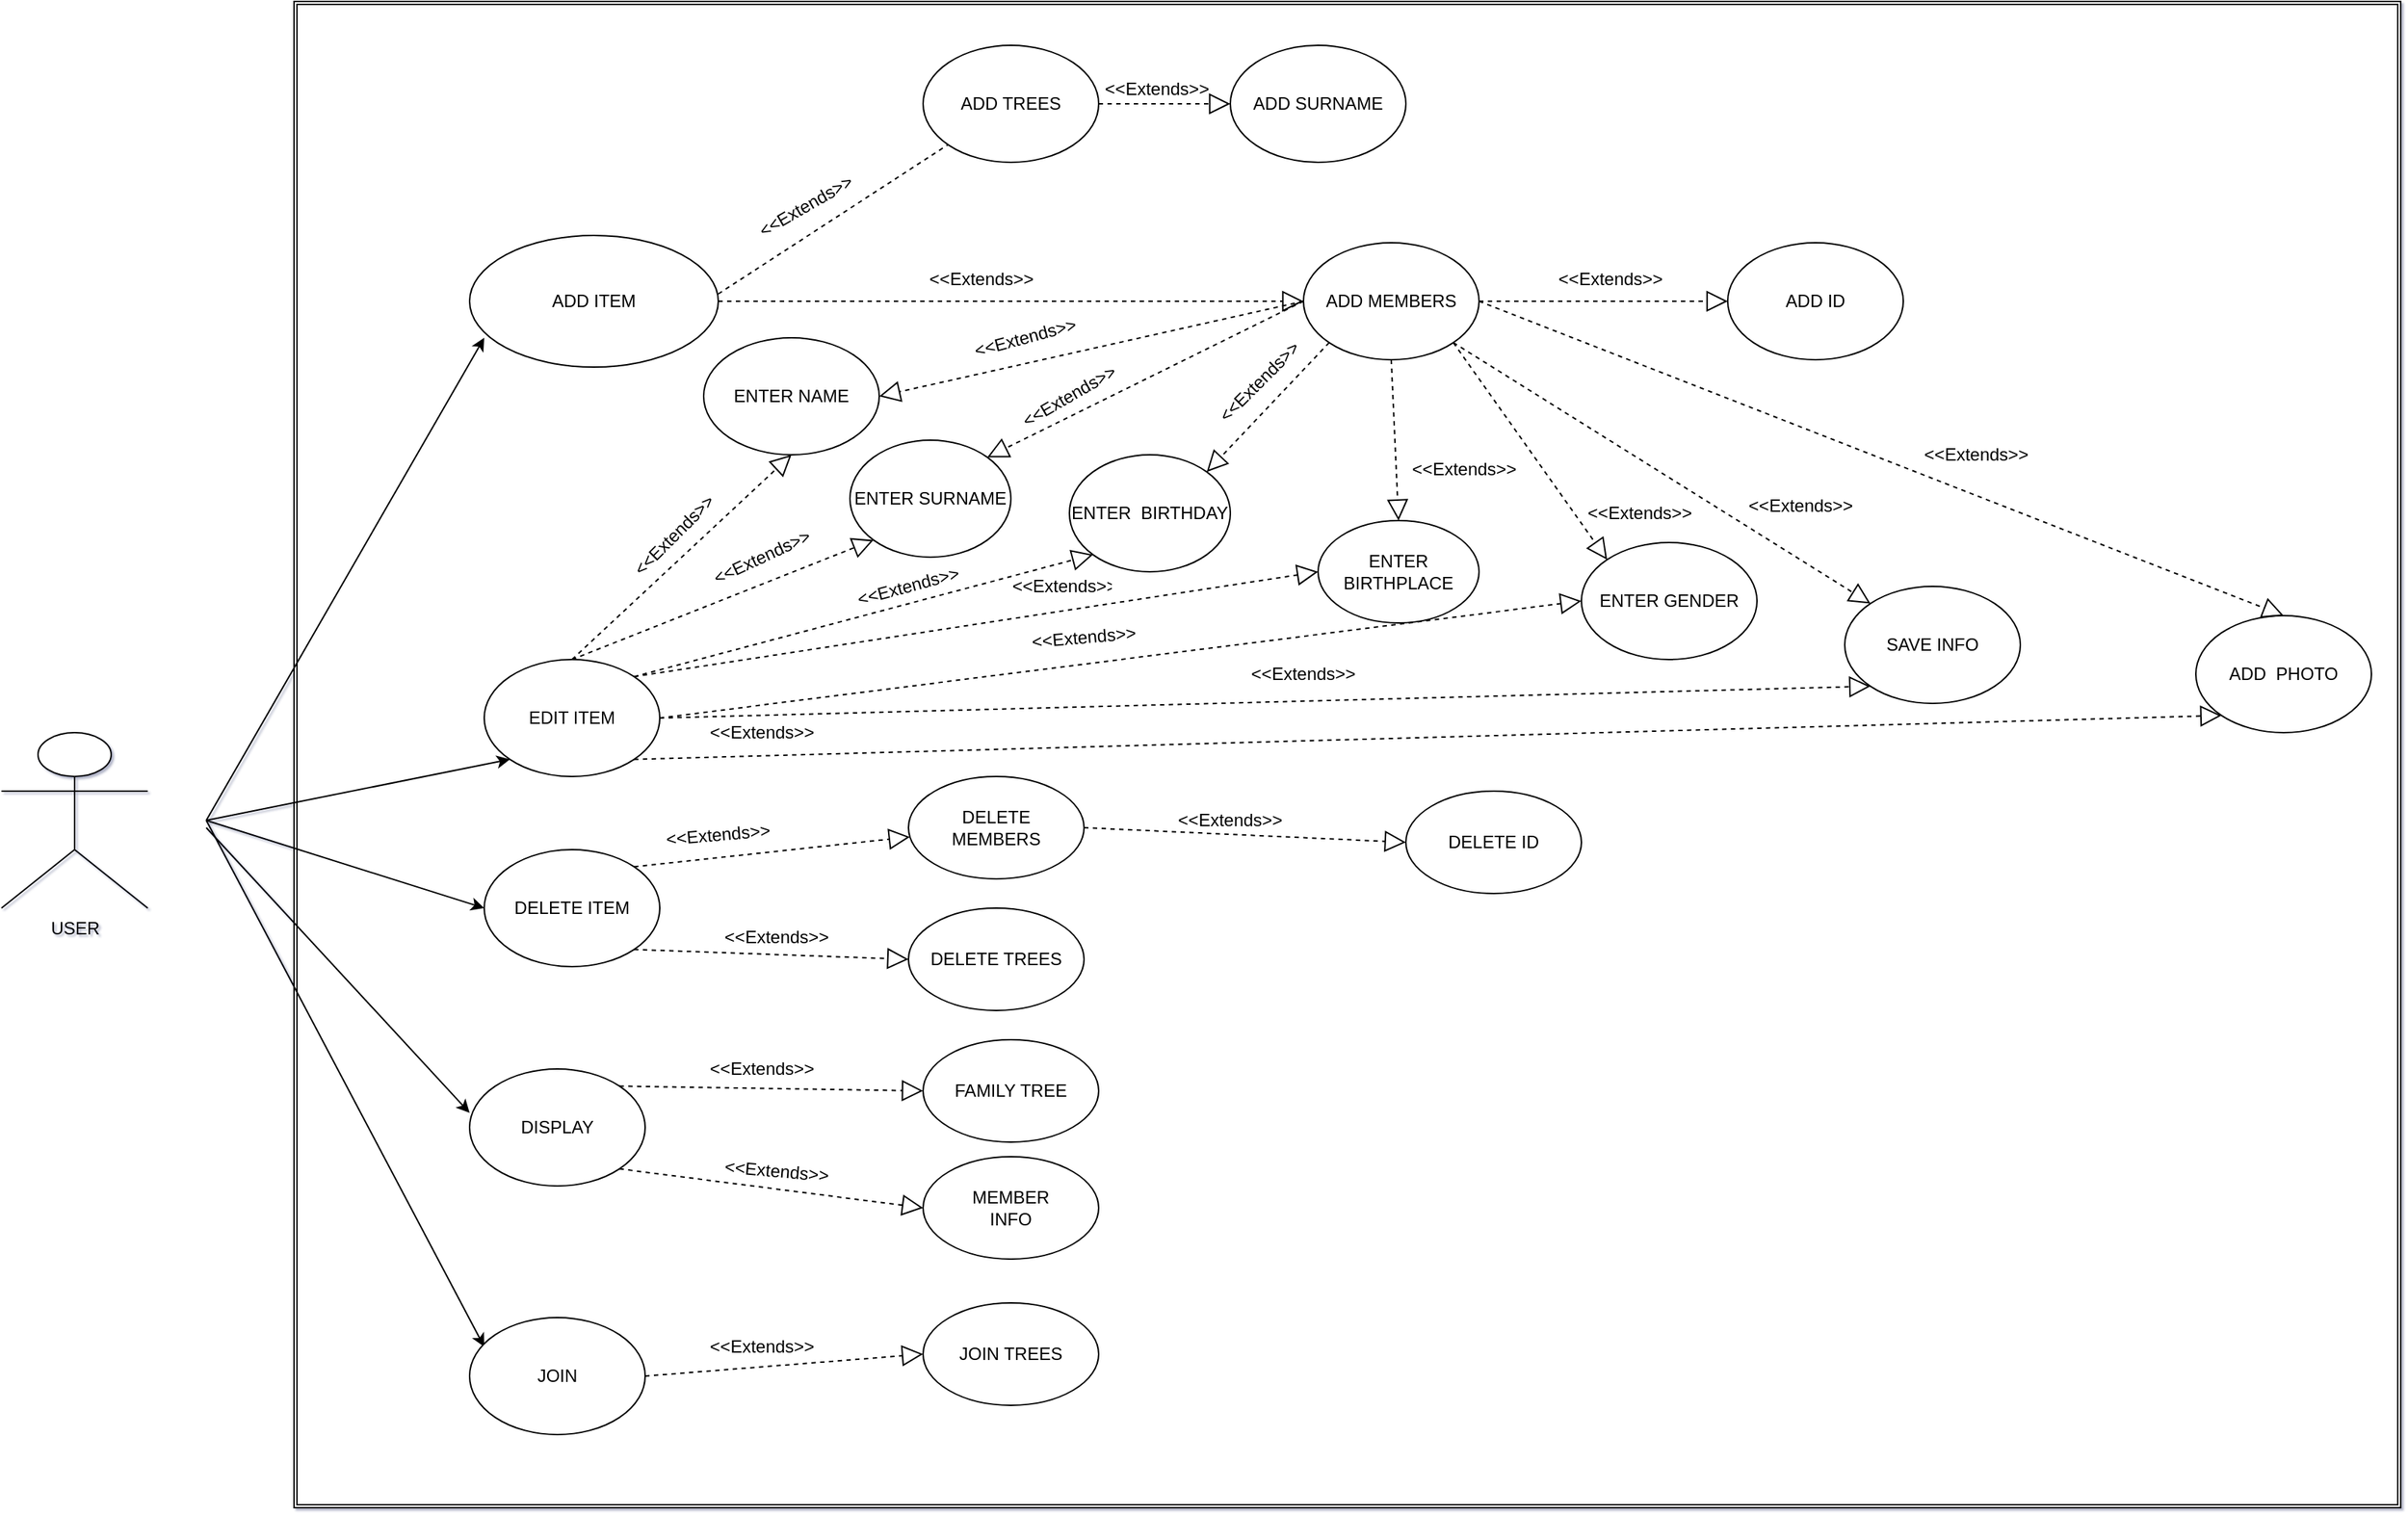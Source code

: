 <mxfile version="15.9.1" type="device"><diagram id="UJmfeP5eFD6eGbobXB7a" name="Page-1"><mxGraphModel dx="4078" dy="953" grid="1" gridSize="10" guides="1" tooltips="1" connect="1" arrows="1" fold="1" page="1" pageScale="1" pageWidth="2000" pageHeight="2000" background="none" math="0" shadow="1"><root><mxCell id="0"/><mxCell id="1" parent="0"/><mxCell id="SfQmTljqv35kDK-ntYO3-31" value="" style="shape=ext;double=1;rounded=0;whiteSpace=wrap;html=1;" vertex="1" parent="1"><mxGeometry x="-1800" y="420" width="1440" height="1030" as="geometry"/></mxCell><mxCell id="Am0NbRsD2GTrJMbPn8GA-1" value="USER&lt;br&gt;&lt;br&gt;" style="shape=umlActor;verticalLabelPosition=bottom;verticalAlign=top;html=1;outlineConnect=0;direction=east;" parent="1" vertex="1"><mxGeometry x="-2000" y="920" width="100" height="120" as="geometry"/></mxCell><mxCell id="Am0NbRsD2GTrJMbPn8GA-17" value="ADD ITEM" style="ellipse;whiteSpace=wrap;html=1;" parent="1" vertex="1"><mxGeometry x="-1680" y="580" width="170" height="90" as="geometry"/></mxCell><mxCell id="Am0NbRsD2GTrJMbPn8GA-19" value="EDIT ITEM" style="ellipse;whiteSpace=wrap;html=1;" parent="1" vertex="1"><mxGeometry x="-1670" y="870" width="120" height="80" as="geometry"/></mxCell><mxCell id="Am0NbRsD2GTrJMbPn8GA-21" value="DELETE ITEM" style="ellipse;whiteSpace=wrap;html=1;" parent="1" vertex="1"><mxGeometry x="-1670" y="1000" width="120" height="80" as="geometry"/></mxCell><mxCell id="Am0NbRsD2GTrJMbPn8GA-30" value="" style="endArrow=classic;html=1;rounded=0;" parent="1" edge="1"><mxGeometry width="50" height="50" relative="1" as="geometry"><mxPoint x="-1860" y="980" as="sourcePoint"/><mxPoint x="-1670" y="650" as="targetPoint"/></mxGeometry></mxCell><mxCell id="Am0NbRsD2GTrJMbPn8GA-31" value="" style="endArrow=classic;html=1;rounded=0;entryX=0;entryY=1;entryDx=0;entryDy=0;" parent="1" target="Am0NbRsD2GTrJMbPn8GA-19" edge="1"><mxGeometry width="50" height="50" relative="1" as="geometry"><mxPoint x="-1860" y="980" as="sourcePoint"/><mxPoint x="-1670" y="830" as="targetPoint"/></mxGeometry></mxCell><mxCell id="Am0NbRsD2GTrJMbPn8GA-32" value="" style="endArrow=classic;html=1;rounded=0;entryX=0;entryY=0.5;entryDx=0;entryDy=0;" parent="1" target="Am0NbRsD2GTrJMbPn8GA-21" edge="1"><mxGeometry width="50" height="50" relative="1" as="geometry"><mxPoint x="-1860" y="980" as="sourcePoint"/><mxPoint x="-1680" y="980" as="targetPoint"/></mxGeometry></mxCell><mxCell id="Am0NbRsD2GTrJMbPn8GA-33" value="" style="endArrow=classic;html=1;rounded=0;" parent="1" edge="1"><mxGeometry width="50" height="50" relative="1" as="geometry"><mxPoint x="-1860" y="985" as="sourcePoint"/><mxPoint x="-1680" y="1180" as="targetPoint"/></mxGeometry></mxCell><mxCell id="Am0NbRsD2GTrJMbPn8GA-34" value="" style="endArrow=classic;html=1;rounded=0;" parent="1" edge="1"><mxGeometry width="50" height="50" relative="1" as="geometry"><mxPoint x="-1860" y="980" as="sourcePoint"/><mxPoint x="-1670" y="1340" as="targetPoint"/></mxGeometry></mxCell><mxCell id="Am0NbRsD2GTrJMbPn8GA-35" value="JOIN" style="ellipse;whiteSpace=wrap;html=1;" parent="1" vertex="1"><mxGeometry x="-1680" y="1320" width="120" height="80" as="geometry"/></mxCell><mxCell id="Am0NbRsD2GTrJMbPn8GA-36" value="DISPLAY" style="ellipse;whiteSpace=wrap;html=1;" parent="1" vertex="1"><mxGeometry x="-1680" y="1150" width="120" height="80" as="geometry"/></mxCell><mxCell id="Am0NbRsD2GTrJMbPn8GA-38" value="" style="endArrow=none;dashed=1;html=1;rounded=0;" parent="1" target="Am0NbRsD2GTrJMbPn8GA-39" edge="1"><mxGeometry width="50" height="50" relative="1" as="geometry"><mxPoint x="-1510" y="620" as="sourcePoint"/><mxPoint x="-1390" y="560" as="targetPoint"/></mxGeometry></mxCell><mxCell id="Am0NbRsD2GTrJMbPn8GA-39" value="ADD TREES" style="ellipse;whiteSpace=wrap;html=1;" parent="1" vertex="1"><mxGeometry x="-1370" y="450" width="120" height="80" as="geometry"/></mxCell><mxCell id="Am0NbRsD2GTrJMbPn8GA-41" value="ADD MEMBERS" style="ellipse;whiteSpace=wrap;html=1;" parent="1" vertex="1"><mxGeometry x="-1110" y="585" width="120" height="80" as="geometry"/></mxCell><mxCell id="Am0NbRsD2GTrJMbPn8GA-42" value="SAVE INFO" style="ellipse;whiteSpace=wrap;html=1;" parent="1" vertex="1"><mxGeometry x="-740" y="820" width="120" height="80" as="geometry"/></mxCell><mxCell id="Am0NbRsD2GTrJMbPn8GA-43" value="ENTER GENDER" style="ellipse;whiteSpace=wrap;html=1;" parent="1" vertex="1"><mxGeometry x="-920" y="790" width="120" height="80" as="geometry"/></mxCell><mxCell id="Am0NbRsD2GTrJMbPn8GA-44" value="ENTER&amp;nbsp; BIRTHDAY" style="ellipse;whiteSpace=wrap;html=1;" parent="1" vertex="1"><mxGeometry x="-1270" y="730" width="110" height="80" as="geometry"/></mxCell><mxCell id="Am0NbRsD2GTrJMbPn8GA-50" value="ADD SURNAME" style="ellipse;whiteSpace=wrap;html=1;" parent="1" vertex="1"><mxGeometry x="-1160" y="450" width="120" height="80" as="geometry"/></mxCell><mxCell id="Am0NbRsD2GTrJMbPn8GA-52" value="ENTER NAME" style="ellipse;whiteSpace=wrap;html=1;" parent="1" vertex="1"><mxGeometry x="-1520" y="650" width="120" height="80" as="geometry"/></mxCell><mxCell id="Am0NbRsD2GTrJMbPn8GA-54" value="ENTER BIRTHPLACE" style="ellipse;whiteSpace=wrap;html=1;" parent="1" vertex="1"><mxGeometry x="-1100" y="775" width="110" height="70" as="geometry"/></mxCell><mxCell id="Am0NbRsD2GTrJMbPn8GA-57" value="ADD&amp;nbsp; PHOTO" style="ellipse;whiteSpace=wrap;html=1;" parent="1" vertex="1"><mxGeometry x="-500" y="840" width="120" height="80" as="geometry"/></mxCell><mxCell id="Am0NbRsD2GTrJMbPn8GA-59" value="ENTER SURNAME" style="ellipse;whiteSpace=wrap;html=1;" parent="1" vertex="1"><mxGeometry x="-1420" y="720" width="110" height="80" as="geometry"/></mxCell><mxCell id="Am0NbRsD2GTrJMbPn8GA-66" value="" style="endArrow=block;dashed=1;endFill=0;endSize=12;html=1;rounded=0;exitX=1;exitY=0.5;exitDx=0;exitDy=0;entryX=0;entryY=0.5;entryDx=0;entryDy=0;" parent="1" source="Am0NbRsD2GTrJMbPn8GA-39" target="Am0NbRsD2GTrJMbPn8GA-50" edge="1"><mxGeometry width="160" relative="1" as="geometry"><mxPoint x="-1210" y="940" as="sourcePoint"/><mxPoint x="-1050" y="940" as="targetPoint"/></mxGeometry></mxCell><mxCell id="Am0NbRsD2GTrJMbPn8GA-67" value="" style="endArrow=block;dashed=1;endFill=0;endSize=12;html=1;rounded=0;exitX=1;exitY=0.5;exitDx=0;exitDy=0;entryX=0;entryY=0.5;entryDx=0;entryDy=0;" parent="1" source="Am0NbRsD2GTrJMbPn8GA-17" target="Am0NbRsD2GTrJMbPn8GA-41" edge="1"><mxGeometry width="160" relative="1" as="geometry"><mxPoint x="-1210" y="760" as="sourcePoint"/><mxPoint x="-1050" y="760" as="targetPoint"/></mxGeometry></mxCell><mxCell id="Am0NbRsD2GTrJMbPn8GA-68" value="" style="endArrow=block;dashed=1;endFill=0;endSize=12;html=1;rounded=0;exitX=0;exitY=0.5;exitDx=0;exitDy=0;entryX=1;entryY=0.5;entryDx=0;entryDy=0;" parent="1" source="Am0NbRsD2GTrJMbPn8GA-41" target="Am0NbRsD2GTrJMbPn8GA-52" edge="1"><mxGeometry width="160" relative="1" as="geometry"><mxPoint x="-1210" y="760" as="sourcePoint"/><mxPoint x="-1050" y="760" as="targetPoint"/></mxGeometry></mxCell><mxCell id="Am0NbRsD2GTrJMbPn8GA-69" value="" style="endArrow=block;dashed=1;endFill=0;endSize=12;html=1;rounded=0;exitX=0;exitY=0.5;exitDx=0;exitDy=0;entryX=1;entryY=0;entryDx=0;entryDy=0;" parent="1" source="Am0NbRsD2GTrJMbPn8GA-41" target="Am0NbRsD2GTrJMbPn8GA-59" edge="1"><mxGeometry width="160" relative="1" as="geometry"><mxPoint x="-1210" y="760" as="sourcePoint"/><mxPoint x="-1050" y="760" as="targetPoint"/></mxGeometry></mxCell><mxCell id="Am0NbRsD2GTrJMbPn8GA-70" value="" style="endArrow=block;dashed=1;endFill=0;endSize=12;html=1;rounded=0;exitX=0;exitY=1;exitDx=0;exitDy=0;entryX=1;entryY=0;entryDx=0;entryDy=0;" parent="1" source="Am0NbRsD2GTrJMbPn8GA-41" target="Am0NbRsD2GTrJMbPn8GA-44" edge="1"><mxGeometry width="160" relative="1" as="geometry"><mxPoint x="-1210" y="760" as="sourcePoint"/><mxPoint x="-1050" y="760" as="targetPoint"/></mxGeometry></mxCell><mxCell id="Am0NbRsD2GTrJMbPn8GA-71" value="" style="endArrow=block;dashed=1;endFill=0;endSize=12;html=1;rounded=0;exitX=0.5;exitY=1;exitDx=0;exitDy=0;entryX=0.5;entryY=0;entryDx=0;entryDy=0;" parent="1" source="Am0NbRsD2GTrJMbPn8GA-41" target="Am0NbRsD2GTrJMbPn8GA-54" edge="1"><mxGeometry width="160" relative="1" as="geometry"><mxPoint x="-1210" y="760" as="sourcePoint"/><mxPoint x="-1050" y="760" as="targetPoint"/></mxGeometry></mxCell><mxCell id="Am0NbRsD2GTrJMbPn8GA-72" value="" style="endArrow=block;dashed=1;endFill=0;endSize=12;html=1;rounded=0;exitX=1;exitY=1;exitDx=0;exitDy=0;entryX=0;entryY=0;entryDx=0;entryDy=0;" parent="1" source="Am0NbRsD2GTrJMbPn8GA-41" target="Am0NbRsD2GTrJMbPn8GA-43" edge="1"><mxGeometry width="160" relative="1" as="geometry"><mxPoint x="-1210" y="760" as="sourcePoint"/><mxPoint x="-1050" y="760" as="targetPoint"/></mxGeometry></mxCell><mxCell id="Am0NbRsD2GTrJMbPn8GA-73" value="" style="endArrow=block;dashed=1;endFill=0;endSize=12;html=1;rounded=0;exitX=1;exitY=1;exitDx=0;exitDy=0;entryX=0;entryY=0;entryDx=0;entryDy=0;" parent="1" source="Am0NbRsD2GTrJMbPn8GA-41" target="Am0NbRsD2GTrJMbPn8GA-42" edge="1"><mxGeometry width="160" relative="1" as="geometry"><mxPoint x="-1210" y="760" as="sourcePoint"/><mxPoint x="-1050" y="760" as="targetPoint"/></mxGeometry></mxCell><mxCell id="Am0NbRsD2GTrJMbPn8GA-74" value="" style="endArrow=block;dashed=1;endFill=0;endSize=12;html=1;rounded=0;exitX=1;exitY=0.5;exitDx=0;exitDy=0;entryX=0.5;entryY=0;entryDx=0;entryDy=0;" parent="1" source="Am0NbRsD2GTrJMbPn8GA-41" target="Am0NbRsD2GTrJMbPn8GA-57" edge="1"><mxGeometry width="160" relative="1" as="geometry"><mxPoint x="-1210" y="760" as="sourcePoint"/><mxPoint x="-1050" y="760" as="targetPoint"/></mxGeometry></mxCell><mxCell id="Am0NbRsD2GTrJMbPn8GA-75" value="" style="endArrow=block;dashed=1;endFill=0;endSize=12;html=1;rounded=0;exitX=0.5;exitY=0;exitDx=0;exitDy=0;entryX=0.5;entryY=1;entryDx=0;entryDy=0;" parent="1" source="Am0NbRsD2GTrJMbPn8GA-19" target="Am0NbRsD2GTrJMbPn8GA-52" edge="1"><mxGeometry width="160" relative="1" as="geometry"><mxPoint x="-1210" y="940" as="sourcePoint"/><mxPoint x="-1050" y="940" as="targetPoint"/></mxGeometry></mxCell><mxCell id="Am0NbRsD2GTrJMbPn8GA-76" value="" style="endArrow=block;dashed=1;endFill=0;endSize=12;html=1;rounded=0;exitX=0.5;exitY=0;exitDx=0;exitDy=0;entryX=0;entryY=1;entryDx=0;entryDy=0;" parent="1" source="Am0NbRsD2GTrJMbPn8GA-19" target="Am0NbRsD2GTrJMbPn8GA-59" edge="1"><mxGeometry width="160" relative="1" as="geometry"><mxPoint x="-1210" y="940" as="sourcePoint"/><mxPoint x="-1050" y="940" as="targetPoint"/></mxGeometry></mxCell><mxCell id="Am0NbRsD2GTrJMbPn8GA-77" value="" style="endArrow=block;dashed=1;endFill=0;endSize=12;html=1;rounded=0;exitX=1;exitY=0;exitDx=0;exitDy=0;entryX=0;entryY=1;entryDx=0;entryDy=0;" parent="1" source="Am0NbRsD2GTrJMbPn8GA-19" target="Am0NbRsD2GTrJMbPn8GA-44" edge="1"><mxGeometry width="160" relative="1" as="geometry"><mxPoint x="-1210" y="940" as="sourcePoint"/><mxPoint x="-1050" y="940" as="targetPoint"/></mxGeometry></mxCell><mxCell id="Am0NbRsD2GTrJMbPn8GA-78" value="" style="endArrow=block;dashed=1;endFill=0;endSize=12;html=1;rounded=0;exitX=1;exitY=0;exitDx=0;exitDy=0;entryX=0;entryY=0.5;entryDx=0;entryDy=0;" parent="1" source="Am0NbRsD2GTrJMbPn8GA-19" target="Am0NbRsD2GTrJMbPn8GA-54" edge="1"><mxGeometry width="160" relative="1" as="geometry"><mxPoint x="-1210" y="940" as="sourcePoint"/><mxPoint x="-1050" y="940" as="targetPoint"/></mxGeometry></mxCell><mxCell id="Am0NbRsD2GTrJMbPn8GA-80" value="" style="endArrow=block;dashed=1;endFill=0;endSize=12;html=1;rounded=0;exitX=1;exitY=0.5;exitDx=0;exitDy=0;entryX=0;entryY=0.5;entryDx=0;entryDy=0;" parent="1" source="Am0NbRsD2GTrJMbPn8GA-19" target="Am0NbRsD2GTrJMbPn8GA-43" edge="1"><mxGeometry width="160" relative="1" as="geometry"><mxPoint x="-1210" y="940" as="sourcePoint"/><mxPoint x="-1050" y="940" as="targetPoint"/></mxGeometry></mxCell><mxCell id="Am0NbRsD2GTrJMbPn8GA-81" value="" style="endArrow=block;dashed=1;endFill=0;endSize=12;html=1;rounded=0;exitX=1;exitY=0.5;exitDx=0;exitDy=0;entryX=0;entryY=1;entryDx=0;entryDy=0;" parent="1" source="Am0NbRsD2GTrJMbPn8GA-19" target="Am0NbRsD2GTrJMbPn8GA-42" edge="1"><mxGeometry width="160" relative="1" as="geometry"><mxPoint x="-1210" y="940" as="sourcePoint"/><mxPoint x="-1050" y="940" as="targetPoint"/></mxGeometry></mxCell><mxCell id="Am0NbRsD2GTrJMbPn8GA-82" value="" style="endArrow=block;dashed=1;endFill=0;endSize=12;html=1;rounded=0;exitX=1;exitY=1;exitDx=0;exitDy=0;entryX=0;entryY=1;entryDx=0;entryDy=0;" parent="1" source="Am0NbRsD2GTrJMbPn8GA-19" target="Am0NbRsD2GTrJMbPn8GA-57" edge="1"><mxGeometry width="160" relative="1" as="geometry"><mxPoint x="-1210" y="940" as="sourcePoint"/><mxPoint x="-1050" y="940" as="targetPoint"/></mxGeometry></mxCell><mxCell id="Am0NbRsD2GTrJMbPn8GA-83" value="" style="endArrow=block;dashed=1;endFill=0;endSize=12;html=1;rounded=0;exitX=1;exitY=0.5;exitDx=0;exitDy=0;" parent="1" source="Am0NbRsD2GTrJMbPn8GA-41" target="Am0NbRsD2GTrJMbPn8GA-84" edge="1"><mxGeometry width="160" relative="1" as="geometry"><mxPoint x="-1210" y="940" as="sourcePoint"/><mxPoint x="-760" y="625" as="targetPoint"/></mxGeometry></mxCell><mxCell id="Am0NbRsD2GTrJMbPn8GA-84" value="ADD ID" style="ellipse;whiteSpace=wrap;html=1;" parent="1" vertex="1"><mxGeometry x="-820" y="585" width="120" height="80" as="geometry"/></mxCell><mxCell id="Am0NbRsD2GTrJMbPn8GA-85" value="" style="endArrow=block;dashed=1;endFill=0;endSize=12;html=1;rounded=0;exitX=1;exitY=0;exitDx=0;exitDy=0;" parent="1" source="Am0NbRsD2GTrJMbPn8GA-21" target="Am0NbRsD2GTrJMbPn8GA-86" edge="1"><mxGeometry width="160" relative="1" as="geometry"><mxPoint x="-1530" y="1030" as="sourcePoint"/><mxPoint x="-1390" y="1000" as="targetPoint"/></mxGeometry></mxCell><mxCell id="Am0NbRsD2GTrJMbPn8GA-86" value="DELETE&lt;br&gt;MEMBERS" style="ellipse;whiteSpace=wrap;html=1;" parent="1" vertex="1"><mxGeometry x="-1380" y="950" width="120" height="70" as="geometry"/></mxCell><mxCell id="Am0NbRsD2GTrJMbPn8GA-88" value="" style="endArrow=block;dashed=1;endFill=0;endSize=12;html=1;rounded=0;exitX=1;exitY=1;exitDx=0;exitDy=0;entryX=0;entryY=0.5;entryDx=0;entryDy=0;" parent="1" source="Am0NbRsD2GTrJMbPn8GA-21" target="Am0NbRsD2GTrJMbPn8GA-89" edge="1"><mxGeometry width="160" relative="1" as="geometry"><mxPoint x="-1210" y="940" as="sourcePoint"/><mxPoint x="-1380" y="1080" as="targetPoint"/></mxGeometry></mxCell><mxCell id="Am0NbRsD2GTrJMbPn8GA-89" value="DELETE TREES" style="ellipse;whiteSpace=wrap;html=1;" parent="1" vertex="1"><mxGeometry x="-1380" y="1040" width="120" height="70" as="geometry"/></mxCell><mxCell id="Am0NbRsD2GTrJMbPn8GA-90" value="" style="endArrow=block;dashed=1;endFill=0;endSize=12;html=1;rounded=0;exitX=1;exitY=0.5;exitDx=0;exitDy=0;entryX=0;entryY=0.5;entryDx=0;entryDy=0;" parent="1" source="Am0NbRsD2GTrJMbPn8GA-86" target="Am0NbRsD2GTrJMbPn8GA-91" edge="1"><mxGeometry width="160" relative="1" as="geometry"><mxPoint x="-1210" y="940" as="sourcePoint"/><mxPoint x="-1040" y="990" as="targetPoint"/></mxGeometry></mxCell><mxCell id="Am0NbRsD2GTrJMbPn8GA-91" value="DELETE ID" style="ellipse;whiteSpace=wrap;html=1;" parent="1" vertex="1"><mxGeometry x="-1040" y="960" width="120" height="70" as="geometry"/></mxCell><mxCell id="Am0NbRsD2GTrJMbPn8GA-92" value="" style="endArrow=block;dashed=1;endFill=0;endSize=12;html=1;rounded=0;exitX=1;exitY=0;exitDx=0;exitDy=0;entryX=0;entryY=0.5;entryDx=0;entryDy=0;" parent="1" source="Am0NbRsD2GTrJMbPn8GA-36" target="Am0NbRsD2GTrJMbPn8GA-93" edge="1"><mxGeometry width="160" relative="1" as="geometry"><mxPoint x="-1210" y="1110" as="sourcePoint"/><mxPoint x="-1370" y="1190" as="targetPoint"/></mxGeometry></mxCell><mxCell id="Am0NbRsD2GTrJMbPn8GA-93" value="FAMILY TREE" style="ellipse;whiteSpace=wrap;html=1;" parent="1" vertex="1"><mxGeometry x="-1370" y="1130" width="120" height="70" as="geometry"/></mxCell><mxCell id="Am0NbRsD2GTrJMbPn8GA-94" value="" style="endArrow=block;dashed=1;endFill=0;endSize=12;html=1;rounded=0;exitX=1;exitY=1;exitDx=0;exitDy=0;entryX=0;entryY=0.5;entryDx=0;entryDy=0;" parent="1" source="Am0NbRsD2GTrJMbPn8GA-36" target="Am0NbRsD2GTrJMbPn8GA-95" edge="1"><mxGeometry width="160" relative="1" as="geometry"><mxPoint x="-1210" y="1110" as="sourcePoint"/><mxPoint x="-1370" y="1240" as="targetPoint"/></mxGeometry></mxCell><mxCell id="Am0NbRsD2GTrJMbPn8GA-95" value="MEMBER &lt;br&gt;INFO" style="ellipse;whiteSpace=wrap;html=1;" parent="1" vertex="1"><mxGeometry x="-1370" y="1210" width="120" height="70" as="geometry"/></mxCell><mxCell id="Am0NbRsD2GTrJMbPn8GA-96" value="" style="endArrow=block;dashed=1;endFill=0;endSize=12;html=1;rounded=0;exitX=1;exitY=0.5;exitDx=0;exitDy=0;entryX=0;entryY=0.5;entryDx=0;entryDy=0;" parent="1" source="Am0NbRsD2GTrJMbPn8GA-35" target="Am0NbRsD2GTrJMbPn8GA-97" edge="1"><mxGeometry width="160" relative="1" as="geometry"><mxPoint x="-1210" y="1110" as="sourcePoint"/><mxPoint x="-1370" y="1370" as="targetPoint"/></mxGeometry></mxCell><mxCell id="Am0NbRsD2GTrJMbPn8GA-97" value="JOIN TREES" style="ellipse;whiteSpace=wrap;html=1;" parent="1" vertex="1"><mxGeometry x="-1370" y="1310" width="120" height="70" as="geometry"/></mxCell><UserObject label="&amp;lt;&amp;lt;Extends&amp;gt;&amp;gt;" placeholders="1" name="Variable" id="SfQmTljqv35kDK-ntYO3-1"><mxCell style="text;html=1;strokeColor=none;fillColor=none;align=center;verticalAlign=middle;whiteSpace=wrap;overflow=hidden;rotation=0;" vertex="1" parent="1"><mxGeometry x="-1520" y="1330" width="80" height="20" as="geometry"/></mxCell></UserObject><UserObject label="&amp;lt;&amp;lt;Extends&amp;gt;&amp;gt;" placeholders="1" name="Variable" id="SfQmTljqv35kDK-ntYO3-2"><mxCell style="text;html=1;strokeColor=none;fillColor=none;align=center;verticalAlign=middle;whiteSpace=wrap;overflow=hidden;rotation=5;" vertex="1" parent="1"><mxGeometry x="-1510" y="1210" width="80" height="20" as="geometry"/></mxCell></UserObject><UserObject label="&amp;lt;&amp;lt;Extends&amp;gt;&amp;gt;" placeholders="1" name="Variable" id="SfQmTljqv35kDK-ntYO3-3"><mxCell style="text;html=1;strokeColor=none;fillColor=none;align=center;verticalAlign=middle;whiteSpace=wrap;overflow=hidden;rotation=0;" vertex="1" parent="1"><mxGeometry x="-1520" y="1140" width="80" height="20" as="geometry"/></mxCell></UserObject><UserObject label="&amp;lt;&amp;lt;Extends&amp;gt;&amp;gt;" placeholders="1" name="Variable" id="SfQmTljqv35kDK-ntYO3-7"><mxCell style="text;html=1;strokeColor=none;fillColor=none;align=center;verticalAlign=middle;whiteSpace=wrap;overflow=hidden;rotation=0;" vertex="1" parent="1"><mxGeometry x="-1510" y="1050" width="80" height="20" as="geometry"/></mxCell></UserObject><UserObject label="&amp;lt;&amp;lt;Extends&amp;gt;&amp;gt;" placeholders="1" name="Variable" id="SfQmTljqv35kDK-ntYO3-8"><mxCell style="text;html=1;strokeColor=none;fillColor=none;align=center;verticalAlign=middle;whiteSpace=wrap;overflow=hidden;rotation=-5;" vertex="1" parent="1"><mxGeometry x="-1550" y="980" width="80" height="20" as="geometry"/></mxCell></UserObject><UserObject label="&amp;lt;&amp;lt;Extends&amp;gt;&amp;gt;" placeholders="1" name="Variable" id="SfQmTljqv35kDK-ntYO3-9"><mxCell style="text;html=1;strokeColor=none;fillColor=none;align=center;verticalAlign=middle;whiteSpace=wrap;overflow=hidden;rotation=0;" vertex="1" parent="1"><mxGeometry x="-1520" y="910" width="80" height="20" as="geometry"/></mxCell></UserObject><UserObject label="&amp;lt;&amp;lt;Extends&amp;gt;&amp;gt;" placeholders="1" name="Variable" id="SfQmTljqv35kDK-ntYO3-13"><mxCell style="text;html=1;strokeColor=none;fillColor=none;align=center;verticalAlign=middle;whiteSpace=wrap;overflow=hidden;rotation=0;" vertex="1" parent="1"><mxGeometry x="-1150" y="870" width="80" height="20" as="geometry"/></mxCell></UserObject><UserObject label="&amp;lt;&amp;lt;Extends&amp;gt;&amp;gt;" placeholders="1" name="Variable" id="SfQmTljqv35kDK-ntYO3-14"><mxCell style="text;html=1;strokeColor=none;fillColor=none;align=center;verticalAlign=middle;whiteSpace=wrap;overflow=hidden;rotation=-5;" vertex="1" parent="1"><mxGeometry x="-1300" y="845" width="80" height="20" as="geometry"/></mxCell></UserObject><UserObject label="&amp;lt;&amp;lt;Extends&amp;gt;&amp;gt;" placeholders="1" name="Variable" id="SfQmTljqv35kDK-ntYO3-15"><mxCell style="text;html=1;strokeColor=none;fillColor=none;align=center;verticalAlign=middle;whiteSpace=wrap;overflow=hidden;rotation=0;" vertex="1" parent="1"><mxGeometry x="-1310" y="810" width="70" height="20" as="geometry"/></mxCell></UserObject><UserObject label="&amp;lt;&amp;lt;Extends&amp;gt;&amp;gt;" placeholders="1" name="Variable" id="SfQmTljqv35kDK-ntYO3-16"><mxCell style="text;html=1;strokeColor=none;fillColor=none;align=center;verticalAlign=middle;whiteSpace=wrap;overflow=hidden;rotation=-15;" vertex="1" parent="1"><mxGeometry x="-1420" y="810" width="80" height="20" as="geometry"/></mxCell></UserObject><UserObject label="&amp;lt;&amp;lt;Extends&amp;gt;&amp;gt;" placeholders="1" name="Variable" id="SfQmTljqv35kDK-ntYO3-17"><mxCell style="text;html=1;strokeColor=none;fillColor=none;align=center;verticalAlign=middle;whiteSpace=wrap;overflow=hidden;rotation=-25;" vertex="1" parent="1"><mxGeometry x="-1520" y="790" width="80" height="20" as="geometry"/></mxCell></UserObject><UserObject label="&amp;lt;&amp;lt;Extends&amp;gt;&amp;gt;" placeholders="1" name="Variable" id="SfQmTljqv35kDK-ntYO3-18"><mxCell style="text;html=1;strokeColor=none;fillColor=none;align=center;verticalAlign=middle;whiteSpace=wrap;overflow=hidden;rotation=-45;" vertex="1" parent="1"><mxGeometry x="-1580" y="775" width="80" height="20" as="geometry"/></mxCell></UserObject><UserObject label="&amp;lt;&amp;lt;Extends&amp;gt;&amp;gt;" placeholders="1" name="Variable" id="SfQmTljqv35kDK-ntYO3-19"><mxCell style="text;html=1;strokeColor=none;fillColor=none;align=center;verticalAlign=middle;whiteSpace=wrap;overflow=hidden;rotation=0;" vertex="1" parent="1"><mxGeometry x="-1370" y="600" width="80" height="20" as="geometry"/></mxCell></UserObject><UserObject label="&amp;lt;&amp;lt;Extends&amp;gt;&amp;gt;" placeholders="1" name="Variable" id="SfQmTljqv35kDK-ntYO3-20"><mxCell style="text;html=1;strokeColor=none;fillColor=none;align=center;verticalAlign=middle;whiteSpace=wrap;overflow=hidden;rotation=-30;" vertex="1" parent="1"><mxGeometry x="-1490" y="550" width="80" height="20" as="geometry"/></mxCell></UserObject><UserObject label="&amp;lt;&amp;lt;Extends&amp;gt;&amp;gt;" placeholders="1" name="Variable" id="SfQmTljqv35kDK-ntYO3-21"><mxCell style="text;html=1;strokeColor=none;fillColor=none;align=center;verticalAlign=middle;whiteSpace=wrap;overflow=hidden;rotation=-15;" vertex="1" parent="1"><mxGeometry x="-1340" y="640" width="80" height="20" as="geometry"/></mxCell></UserObject><UserObject label="&amp;lt;&amp;lt;Extends&amp;gt;&amp;gt;" placeholders="1" name="Variable" id="SfQmTljqv35kDK-ntYO3-22"><mxCell style="text;html=1;strokeColor=none;fillColor=none;align=center;verticalAlign=middle;whiteSpace=wrap;overflow=hidden;rotation=-30;" vertex="1" parent="1"><mxGeometry x="-1310" y="680" width="80" height="20" as="geometry"/></mxCell></UserObject><UserObject label="&amp;lt;&amp;lt;Extends&amp;gt;&amp;gt;" placeholders="1" name="Variable" id="SfQmTljqv35kDK-ntYO3-23"><mxCell style="text;html=1;strokeColor=none;fillColor=none;align=center;verticalAlign=middle;whiteSpace=wrap;overflow=hidden;rotation=-45;" vertex="1" parent="1"><mxGeometry x="-1180" y="670" width="80" height="20" as="geometry"/></mxCell></UserObject><UserObject label="&amp;lt;&amp;lt;Extends&amp;gt;&amp;gt;" placeholders="1" name="Variable" id="SfQmTljqv35kDK-ntYO3-24"><mxCell style="text;html=1;strokeColor=none;fillColor=none;align=center;verticalAlign=middle;whiteSpace=wrap;overflow=hidden;rotation=0;" vertex="1" parent="1"><mxGeometry x="-1040" y="730" width="80" height="20" as="geometry"/></mxCell></UserObject><UserObject label="&amp;lt;&amp;lt;Extends&amp;gt;&amp;gt;" placeholders="1" name="Variable" id="SfQmTljqv35kDK-ntYO3-25"><mxCell style="text;html=1;strokeColor=none;fillColor=none;align=center;verticalAlign=middle;whiteSpace=wrap;overflow=hidden;rotation=0;" vertex="1" parent="1"><mxGeometry x="-920" y="760" width="80" height="20" as="geometry"/></mxCell></UserObject><UserObject label="&amp;lt;&amp;lt;Extends&amp;gt;&amp;gt;" placeholders="1" name="Variable" id="SfQmTljqv35kDK-ntYO3-26"><mxCell style="text;html=1;strokeColor=none;fillColor=none;align=center;verticalAlign=middle;whiteSpace=wrap;overflow=hidden;rotation=0;" vertex="1" parent="1"><mxGeometry x="-810" y="755" width="80" height="20" as="geometry"/></mxCell></UserObject><UserObject label="&amp;lt;&amp;lt;Extends&amp;gt;&amp;gt;" placeholders="1" name="Variable" id="SfQmTljqv35kDK-ntYO3-27"><mxCell style="text;html=1;strokeColor=none;fillColor=none;align=center;verticalAlign=middle;whiteSpace=wrap;overflow=hidden;rotation=0;" vertex="1" parent="1"><mxGeometry x="-690" y="720" width="80" height="20" as="geometry"/></mxCell></UserObject><UserObject label="&amp;lt;&amp;lt;Extends&amp;gt;&amp;gt;" placeholders="1" name="Variable" id="SfQmTljqv35kDK-ntYO3-28"><mxCell style="text;html=1;strokeColor=none;fillColor=none;align=center;verticalAlign=middle;whiteSpace=wrap;overflow=hidden;rotation=0;" vertex="1" parent="1"><mxGeometry x="-940" y="600" width="80" height="20" as="geometry"/></mxCell></UserObject><UserObject label="&amp;lt;&amp;lt;Extends&amp;gt;&amp;gt;" placeholders="1" name="Variable" id="SfQmTljqv35kDK-ntYO3-29"><mxCell style="text;html=1;strokeColor=none;fillColor=none;align=center;verticalAlign=middle;whiteSpace=wrap;overflow=hidden;rotation=0;" vertex="1" parent="1"><mxGeometry x="-1250" y="470" width="80" height="20" as="geometry"/></mxCell></UserObject><UserObject label="&amp;lt;&amp;lt;Extends&amp;gt;&amp;gt;" placeholders="1" name="Variable" id="SfQmTljqv35kDK-ntYO3-30"><mxCell style="text;html=1;strokeColor=none;fillColor=none;align=center;verticalAlign=middle;whiteSpace=wrap;overflow=hidden;rotation=0;" vertex="1" parent="1"><mxGeometry x="-1200" y="970" width="80" height="20" as="geometry"/></mxCell></UserObject></root></mxGraphModel></diagram></mxfile>